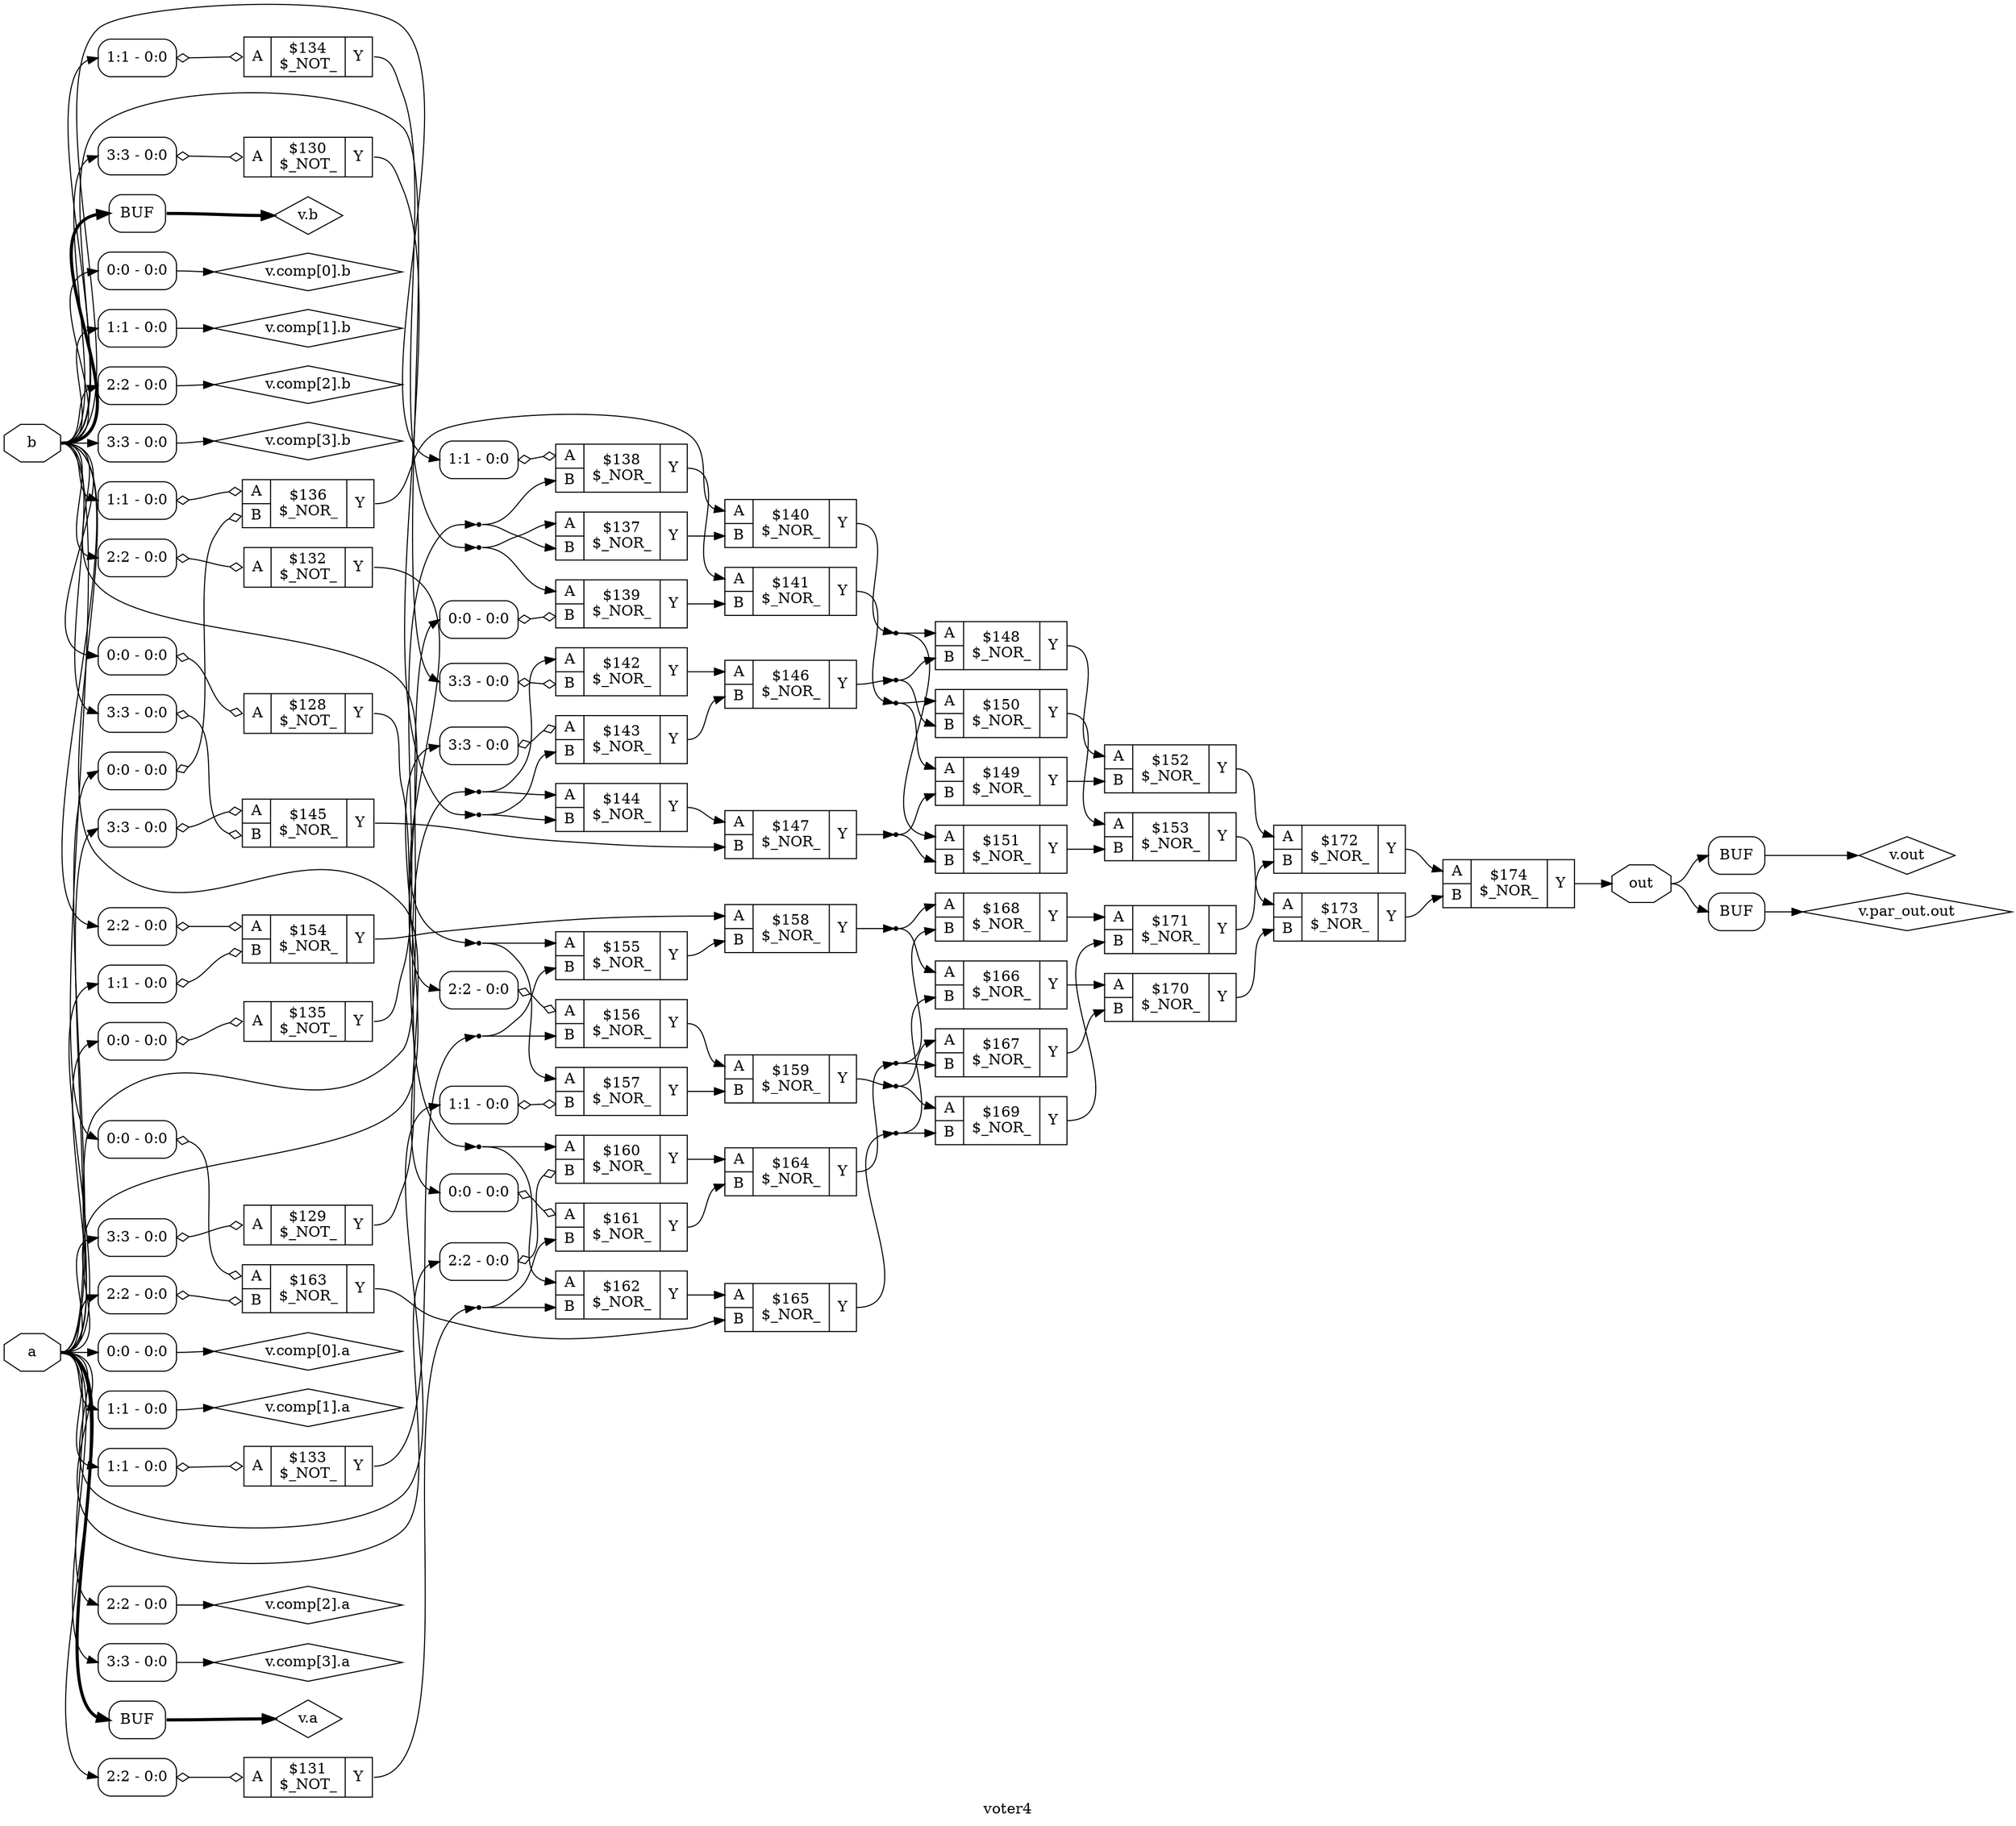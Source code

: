 digraph "voter4" {
label="voter4";
rankdir="LR";
remincross=true;
n47 [ shape=octagon, label="a", color="black", fontcolor="black" ];
n48 [ shape=octagon, label="b", color="black", fontcolor="black" ];
n49 [ shape=octagon, label="out", color="black", fontcolor="black" ];
n50 [ shape=diamond, label="v.a", color="black", fontcolor="black" ];
n51 [ shape=diamond, label="v.b", color="black", fontcolor="black" ];
n52 [ shape=diamond, label="v.comp[0].a", color="black", fontcolor="black" ];
n53 [ shape=diamond, label="v.comp[0].b", color="black", fontcolor="black" ];
n54 [ shape=diamond, label="v.comp[1].a", color="black", fontcolor="black" ];
n55 [ shape=diamond, label="v.comp[1].b", color="black", fontcolor="black" ];
n56 [ shape=diamond, label="v.comp[2].a", color="black", fontcolor="black" ];
n57 [ shape=diamond, label="v.comp[2].b", color="black", fontcolor="black" ];
n58 [ shape=diamond, label="v.comp[3].a", color="black", fontcolor="black" ];
n59 [ shape=diamond, label="v.comp[3].b", color="black", fontcolor="black" ];
n60 [ shape=diamond, label="v.out", color="black", fontcolor="black" ];
n61 [ shape=diamond, label="v.par_out.out", color="black", fontcolor="black" ];
c64 [ shape=record, label="{{<p62> A}|$128\n$_NOT_|{<p63> Y}}" ];
x0 [ shape=record, style=rounded, label="<s0> 0:0 - 0:0 " ];
x0:e -> c64:p62:w [arrowhead=odiamond, arrowtail=odiamond, dir=both, color="black", label=""];
c65 [ shape=record, label="{{<p62> A}|$129\n$_NOT_|{<p63> Y}}" ];
x1 [ shape=record, style=rounded, label="<s0> 3:3 - 0:0 " ];
x1:e -> c65:p62:w [arrowhead=odiamond, arrowtail=odiamond, dir=both, color="black", label=""];
c66 [ shape=record, label="{{<p62> A}|$130\n$_NOT_|{<p63> Y}}" ];
x2 [ shape=record, style=rounded, label="<s0> 3:3 - 0:0 " ];
x2:e -> c66:p62:w [arrowhead=odiamond, arrowtail=odiamond, dir=both, color="black", label=""];
c67 [ shape=record, label="{{<p62> A}|$131\n$_NOT_|{<p63> Y}}" ];
x3 [ shape=record, style=rounded, label="<s0> 2:2 - 0:0 " ];
x3:e -> c67:p62:w [arrowhead=odiamond, arrowtail=odiamond, dir=both, color="black", label=""];
c68 [ shape=record, label="{{<p62> A}|$132\n$_NOT_|{<p63> Y}}" ];
x4 [ shape=record, style=rounded, label="<s0> 2:2 - 0:0 " ];
x4:e -> c68:p62:w [arrowhead=odiamond, arrowtail=odiamond, dir=both, color="black", label=""];
c69 [ shape=record, label="{{<p62> A}|$133\n$_NOT_|{<p63> Y}}" ];
x5 [ shape=record, style=rounded, label="<s0> 1:1 - 0:0 " ];
x5:e -> c69:p62:w [arrowhead=odiamond, arrowtail=odiamond, dir=both, color="black", label=""];
c70 [ shape=record, label="{{<p62> A}|$134\n$_NOT_|{<p63> Y}}" ];
x6 [ shape=record, style=rounded, label="<s0> 1:1 - 0:0 " ];
x6:e -> c70:p62:w [arrowhead=odiamond, arrowtail=odiamond, dir=both, color="black", label=""];
c71 [ shape=record, label="{{<p62> A}|$135\n$_NOT_|{<p63> Y}}" ];
x7 [ shape=record, style=rounded, label="<s0> 0:0 - 0:0 " ];
x7:e -> c71:p62:w [arrowhead=odiamond, arrowtail=odiamond, dir=both, color="black", label=""];
c73 [ shape=record, label="{{<p62> A|<p72> B}|$136\n$_NOR_|{<p63> Y}}" ];
x8 [ shape=record, style=rounded, label="<s0> 1:1 - 0:0 " ];
x8:e -> c73:p62:w [arrowhead=odiamond, arrowtail=odiamond, dir=both, color="black", label=""];
x9 [ shape=record, style=rounded, label="<s0> 0:0 - 0:0 " ];
x9:e -> c73:p72:w [arrowhead=odiamond, arrowtail=odiamond, dir=both, color="black", label=""];
c74 [ shape=record, label="{{<p62> A|<p72> B}|$137\n$_NOR_|{<p63> Y}}" ];
c75 [ shape=record, label="{{<p62> A|<p72> B}|$138\n$_NOR_|{<p63> Y}}" ];
x10 [ shape=record, style=rounded, label="<s0> 1:1 - 0:0 " ];
x10:e -> c75:p62:w [arrowhead=odiamond, arrowtail=odiamond, dir=both, color="black", label=""];
c76 [ shape=record, label="{{<p62> A|<p72> B}|$139\n$_NOR_|{<p63> Y}}" ];
x11 [ shape=record, style=rounded, label="<s0> 0:0 - 0:0 " ];
x11:e -> c76:p72:w [arrowhead=odiamond, arrowtail=odiamond, dir=both, color="black", label=""];
c77 [ shape=record, label="{{<p62> A|<p72> B}|$140\n$_NOR_|{<p63> Y}}" ];
c78 [ shape=record, label="{{<p62> A|<p72> B}|$141\n$_NOR_|{<p63> Y}}" ];
c79 [ shape=record, label="{{<p62> A|<p72> B}|$142\n$_NOR_|{<p63> Y}}" ];
x12 [ shape=record, style=rounded, label="<s0> 3:3 - 0:0 " ];
x12:e -> c79:p72:w [arrowhead=odiamond, arrowtail=odiamond, dir=both, color="black", label=""];
c80 [ shape=record, label="{{<p62> A|<p72> B}|$143\n$_NOR_|{<p63> Y}}" ];
x13 [ shape=record, style=rounded, label="<s0> 3:3 - 0:0 " ];
x13:e -> c80:p62:w [arrowhead=odiamond, arrowtail=odiamond, dir=both, color="black", label=""];
c81 [ shape=record, label="{{<p62> A|<p72> B}|$144\n$_NOR_|{<p63> Y}}" ];
c82 [ shape=record, label="{{<p62> A|<p72> B}|$145\n$_NOR_|{<p63> Y}}" ];
x14 [ shape=record, style=rounded, label="<s0> 3:3 - 0:0 " ];
x14:e -> c82:p62:w [arrowhead=odiamond, arrowtail=odiamond, dir=both, color="black", label=""];
x15 [ shape=record, style=rounded, label="<s0> 3:3 - 0:0 " ];
x15:e -> c82:p72:w [arrowhead=odiamond, arrowtail=odiamond, dir=both, color="black", label=""];
c83 [ shape=record, label="{{<p62> A|<p72> B}|$146\n$_NOR_|{<p63> Y}}" ];
c84 [ shape=record, label="{{<p62> A|<p72> B}|$147\n$_NOR_|{<p63> Y}}" ];
c85 [ shape=record, label="{{<p62> A|<p72> B}|$148\n$_NOR_|{<p63> Y}}" ];
c86 [ shape=record, label="{{<p62> A|<p72> B}|$149\n$_NOR_|{<p63> Y}}" ];
c87 [ shape=record, label="{{<p62> A|<p72> B}|$150\n$_NOR_|{<p63> Y}}" ];
c88 [ shape=record, label="{{<p62> A|<p72> B}|$151\n$_NOR_|{<p63> Y}}" ];
c89 [ shape=record, label="{{<p62> A|<p72> B}|$152\n$_NOR_|{<p63> Y}}" ];
c90 [ shape=record, label="{{<p62> A|<p72> B}|$153\n$_NOR_|{<p63> Y}}" ];
c91 [ shape=record, label="{{<p62> A|<p72> B}|$154\n$_NOR_|{<p63> Y}}" ];
x16 [ shape=record, style=rounded, label="<s0> 2:2 - 0:0 " ];
x16:e -> c91:p62:w [arrowhead=odiamond, arrowtail=odiamond, dir=both, color="black", label=""];
x17 [ shape=record, style=rounded, label="<s0> 1:1 - 0:0 " ];
x17:e -> c91:p72:w [arrowhead=odiamond, arrowtail=odiamond, dir=both, color="black", label=""];
c92 [ shape=record, label="{{<p62> A|<p72> B}|$155\n$_NOR_|{<p63> Y}}" ];
c93 [ shape=record, label="{{<p62> A|<p72> B}|$156\n$_NOR_|{<p63> Y}}" ];
x18 [ shape=record, style=rounded, label="<s0> 2:2 - 0:0 " ];
x18:e -> c93:p62:w [arrowhead=odiamond, arrowtail=odiamond, dir=both, color="black", label=""];
c94 [ shape=record, label="{{<p62> A|<p72> B}|$157\n$_NOR_|{<p63> Y}}" ];
x19 [ shape=record, style=rounded, label="<s0> 1:1 - 0:0 " ];
x19:e -> c94:p72:w [arrowhead=odiamond, arrowtail=odiamond, dir=both, color="black", label=""];
c95 [ shape=record, label="{{<p62> A|<p72> B}|$158\n$_NOR_|{<p63> Y}}" ];
c96 [ shape=record, label="{{<p62> A|<p72> B}|$159\n$_NOR_|{<p63> Y}}" ];
c97 [ shape=record, label="{{<p62> A|<p72> B}|$160\n$_NOR_|{<p63> Y}}" ];
x20 [ shape=record, style=rounded, label="<s0> 2:2 - 0:0 " ];
x20:e -> c97:p72:w [arrowhead=odiamond, arrowtail=odiamond, dir=both, color="black", label=""];
c98 [ shape=record, label="{{<p62> A|<p72> B}|$161\n$_NOR_|{<p63> Y}}" ];
x21 [ shape=record, style=rounded, label="<s0> 0:0 - 0:0 " ];
x21:e -> c98:p62:w [arrowhead=odiamond, arrowtail=odiamond, dir=both, color="black", label=""];
c99 [ shape=record, label="{{<p62> A|<p72> B}|$162\n$_NOR_|{<p63> Y}}" ];
c100 [ shape=record, label="{{<p62> A|<p72> B}|$163\n$_NOR_|{<p63> Y}}" ];
x22 [ shape=record, style=rounded, label="<s0> 0:0 - 0:0 " ];
x22:e -> c100:p62:w [arrowhead=odiamond, arrowtail=odiamond, dir=both, color="black", label=""];
x23 [ shape=record, style=rounded, label="<s0> 2:2 - 0:0 " ];
x23:e -> c100:p72:w [arrowhead=odiamond, arrowtail=odiamond, dir=both, color="black", label=""];
c101 [ shape=record, label="{{<p62> A|<p72> B}|$164\n$_NOR_|{<p63> Y}}" ];
c102 [ shape=record, label="{{<p62> A|<p72> B}|$165\n$_NOR_|{<p63> Y}}" ];
c103 [ shape=record, label="{{<p62> A|<p72> B}|$166\n$_NOR_|{<p63> Y}}" ];
c104 [ shape=record, label="{{<p62> A|<p72> B}|$167\n$_NOR_|{<p63> Y}}" ];
c105 [ shape=record, label="{{<p62> A|<p72> B}|$168\n$_NOR_|{<p63> Y}}" ];
c106 [ shape=record, label="{{<p62> A|<p72> B}|$169\n$_NOR_|{<p63> Y}}" ];
c107 [ shape=record, label="{{<p62> A|<p72> B}|$170\n$_NOR_|{<p63> Y}}" ];
c108 [ shape=record, label="{{<p62> A|<p72> B}|$171\n$_NOR_|{<p63> Y}}" ];
c109 [ shape=record, label="{{<p62> A|<p72> B}|$172\n$_NOR_|{<p63> Y}}" ];
c110 [ shape=record, label="{{<p62> A|<p72> B}|$173\n$_NOR_|{<p63> Y}}" ];
c111 [ shape=record, label="{{<p62> A|<p72> B}|$174\n$_NOR_|{<p63> Y}}" ];
x24 [shape=box, style=rounded, label="BUF"];
x25 [shape=box, style=rounded, label="BUF"];
x26 [ shape=record, style=rounded, label="<s0> 0:0 - 0:0 " ];
x27 [ shape=record, style=rounded, label="<s0> 0:0 - 0:0 " ];
x28 [ shape=record, style=rounded, label="<s0> 1:1 - 0:0 " ];
x29 [ shape=record, style=rounded, label="<s0> 1:1 - 0:0 " ];
x30 [ shape=record, style=rounded, label="<s0> 2:2 - 0:0 " ];
x31 [ shape=record, style=rounded, label="<s0> 2:2 - 0:0 " ];
x32 [ shape=record, style=rounded, label="<s0> 3:3 - 0:0 " ];
x33 [ shape=record, style=rounded, label="<s0> 3:3 - 0:0 " ];
x34 [shape=box, style=rounded, label="BUF"];
x35 [shape=box, style=rounded, label="BUF"];
n1 [ shape=point ];
c64:p63:e -> n1:w [color="black", label=""];
n1:e -> c97:p62:w [color="black", label=""];
n1:e -> c99:p62:w [color="black", label=""];
c74:p63:e -> c77:p72:w [color="black", label=""];
c75:p63:e -> c78:p62:w [color="black", label=""];
c76:p63:e -> c78:p72:w [color="black", label=""];
n13 [ shape=point ];
c77:p63:e -> n13:w [color="black", label=""];
n13:e -> c85:p62:w [color="black", label=""];
n13:e -> c88:p62:w [color="black", label=""];
n14 [ shape=point ];
c78:p63:e -> n14:w [color="black", label=""];
n14:e -> c86:p62:w [color="black", label=""];
n14:e -> c87:p62:w [color="black", label=""];
c79:p63:e -> c83:p62:w [color="black", label=""];
c80:p63:e -> c83:p72:w [color="black", label=""];
c81:p63:e -> c84:p62:w [color="black", label=""];
c82:p63:e -> c84:p72:w [color="black", label=""];
n19 [ shape=point ];
c83:p63:e -> n19:w [color="black", label=""];
n19:e -> c85:p72:w [color="black", label=""];
n19:e -> c87:p72:w [color="black", label=""];
n2 [ shape=point ];
c65:p63:e -> n2:w [color="black", label=""];
n2:e -> c79:p62:w [color="black", label=""];
n2:e -> c81:p62:w [color="black", label=""];
n20 [ shape=point ];
c84:p63:e -> n20:w [color="black", label=""];
n20:e -> c86:p72:w [color="black", label=""];
n20:e -> c88:p72:w [color="black", label=""];
c85:p63:e -> c89:p62:w [color="black", label=""];
c86:p63:e -> c89:p72:w [color="black", label=""];
c87:p63:e -> c90:p62:w [color="black", label=""];
c88:p63:e -> c90:p72:w [color="black", label=""];
c89:p63:e -> c109:p62:w [color="black", label=""];
c90:p63:e -> c110:p62:w [color="black", label=""];
c91:p63:e -> c95:p62:w [color="black", label=""];
c92:p63:e -> c95:p72:w [color="black", label=""];
c93:p63:e -> c96:p62:w [color="black", label=""];
n3 [ shape=point ];
c66:p63:e -> n3:w [color="black", label=""];
n3:e -> c80:p72:w [color="black", label=""];
n3:e -> c81:p72:w [color="black", label=""];
c94:p63:e -> c96:p72:w [color="black", label=""];
n31 [ shape=point ];
c95:p63:e -> n31:w [color="black", label=""];
n31:e -> c103:p62:w [color="black", label=""];
n31:e -> c105:p62:w [color="black", label=""];
n32 [ shape=point ];
c96:p63:e -> n32:w [color="black", label=""];
n32:e -> c104:p62:w [color="black", label=""];
n32:e -> c106:p62:w [color="black", label=""];
c97:p63:e -> c101:p62:w [color="black", label=""];
c98:p63:e -> c101:p72:w [color="black", label=""];
c99:p63:e -> c102:p62:w [color="black", label=""];
c100:p63:e -> c102:p72:w [color="black", label=""];
n37 [ shape=point ];
c101:p63:e -> n37:w [color="black", label=""];
n37:e -> c104:p72:w [color="black", label=""];
n37:e -> c105:p72:w [color="black", label=""];
n38 [ shape=point ];
c102:p63:e -> n38:w [color="black", label=""];
n38:e -> c103:p72:w [color="black", label=""];
n38:e -> c106:p72:w [color="black", label=""];
c103:p63:e -> c107:p62:w [color="black", label=""];
n4 [ shape=point ];
c67:p63:e -> n4:w [color="black", label=""];
n4:e -> c98:p72:w [color="black", label=""];
n4:e -> c99:p72:w [color="black", label=""];
c104:p63:e -> c107:p72:w [color="black", label=""];
c105:p63:e -> c108:p62:w [color="black", label=""];
c106:p63:e -> c108:p72:w [color="black", label=""];
c107:p63:e -> c110:p72:w [color="black", label=""];
c108:p63:e -> c109:p72:w [color="black", label=""];
c109:p63:e -> c111:p62:w [color="black", label=""];
c110:p63:e -> c111:p72:w [color="black", label=""];
n47:e -> x11:s0:w [color="black", label=""];
n47:e -> x13:s0:w [color="black", label=""];
n47:e -> x14:s0:w [color="black", label=""];
n47:e -> x17:s0:w [color="black", label=""];
n47:e -> x19:s0:w [color="black", label=""];
n47:e -> x1:s0:w [color="black", label=""];
n47:e -> x20:s0:w [color="black", label=""];
n47:e -> x23:s0:w [color="black", label=""];
n47:e -> x24:w:w [color="black", style="setlinewidth(3)", label=""];
n47:e -> x26:s0:w [color="black", label=""];
n47:e -> x28:s0:w [color="black", label=""];
n47:e -> x30:s0:w [color="black", label=""];
n47:e -> x32:s0:w [color="black", label=""];
n47:e -> x3:s0:w [color="black", label=""];
n47:e -> x5:s0:w [color="black", label=""];
n47:e -> x7:s0:w [color="black", label=""];
n47:e -> x9:s0:w [color="black", label=""];
n48:e -> x0:s0:w [color="black", label=""];
n48:e -> x10:s0:w [color="black", label=""];
n48:e -> x12:s0:w [color="black", label=""];
n48:e -> x15:s0:w [color="black", label=""];
n48:e -> x16:s0:w [color="black", label=""];
n48:e -> x18:s0:w [color="black", label=""];
n48:e -> x21:s0:w [color="black", label=""];
n48:e -> x22:s0:w [color="black", label=""];
n48:e -> x25:w:w [color="black", style="setlinewidth(3)", label=""];
n48:e -> x27:s0:w [color="black", label=""];
n48:e -> x29:s0:w [color="black", label=""];
n48:e -> x2:s0:w [color="black", label=""];
n48:e -> x31:s0:w [color="black", label=""];
n48:e -> x33:s0:w [color="black", label=""];
n48:e -> x4:s0:w [color="black", label=""];
n48:e -> x6:s0:w [color="black", label=""];
n48:e -> x8:s0:w [color="black", label=""];
c111:p63:e -> n49:w [color="black", label=""];
n49:e -> x34:w:w [color="black", label=""];
n49:e -> x35:w:w [color="black", label=""];
n5 [ shape=point ];
c68:p63:e -> n5:w [color="black", label=""];
n5:e -> c92:p62:w [color="black", label=""];
n5:e -> c94:p62:w [color="black", label=""];
x24:e:e -> n50:w [color="black", style="setlinewidth(3)", label=""];
x25:e:e -> n51:w [color="black", style="setlinewidth(3)", label=""];
x26:e -> n52:w [color="black", label=""];
x27:e -> n53:w [color="black", label=""];
x28:e -> n54:w [color="black", label=""];
x29:e -> n55:w [color="black", label=""];
x30:e -> n56:w [color="black", label=""];
x31:e -> n57:w [color="black", label=""];
x32:e -> n58:w [color="black", label=""];
x33:e -> n59:w [color="black", label=""];
n6 [ shape=point ];
c69:p63:e -> n6:w [color="black", label=""];
n6:e -> c92:p72:w [color="black", label=""];
n6:e -> c93:p72:w [color="black", label=""];
x34:e:e -> n60:w [color="black", label=""];
x35:e:e -> n61:w [color="black", label=""];
n7 [ shape=point ];
c70:p63:e -> n7:w [color="black", label=""];
n7:e -> c74:p62:w [color="black", label=""];
n7:e -> c76:p62:w [color="black", label=""];
n8 [ shape=point ];
c71:p63:e -> n8:w [color="black", label=""];
n8:e -> c74:p72:w [color="black", label=""];
n8:e -> c75:p72:w [color="black", label=""];
c73:p63:e -> c77:p62:w [color="black", label=""];
}
